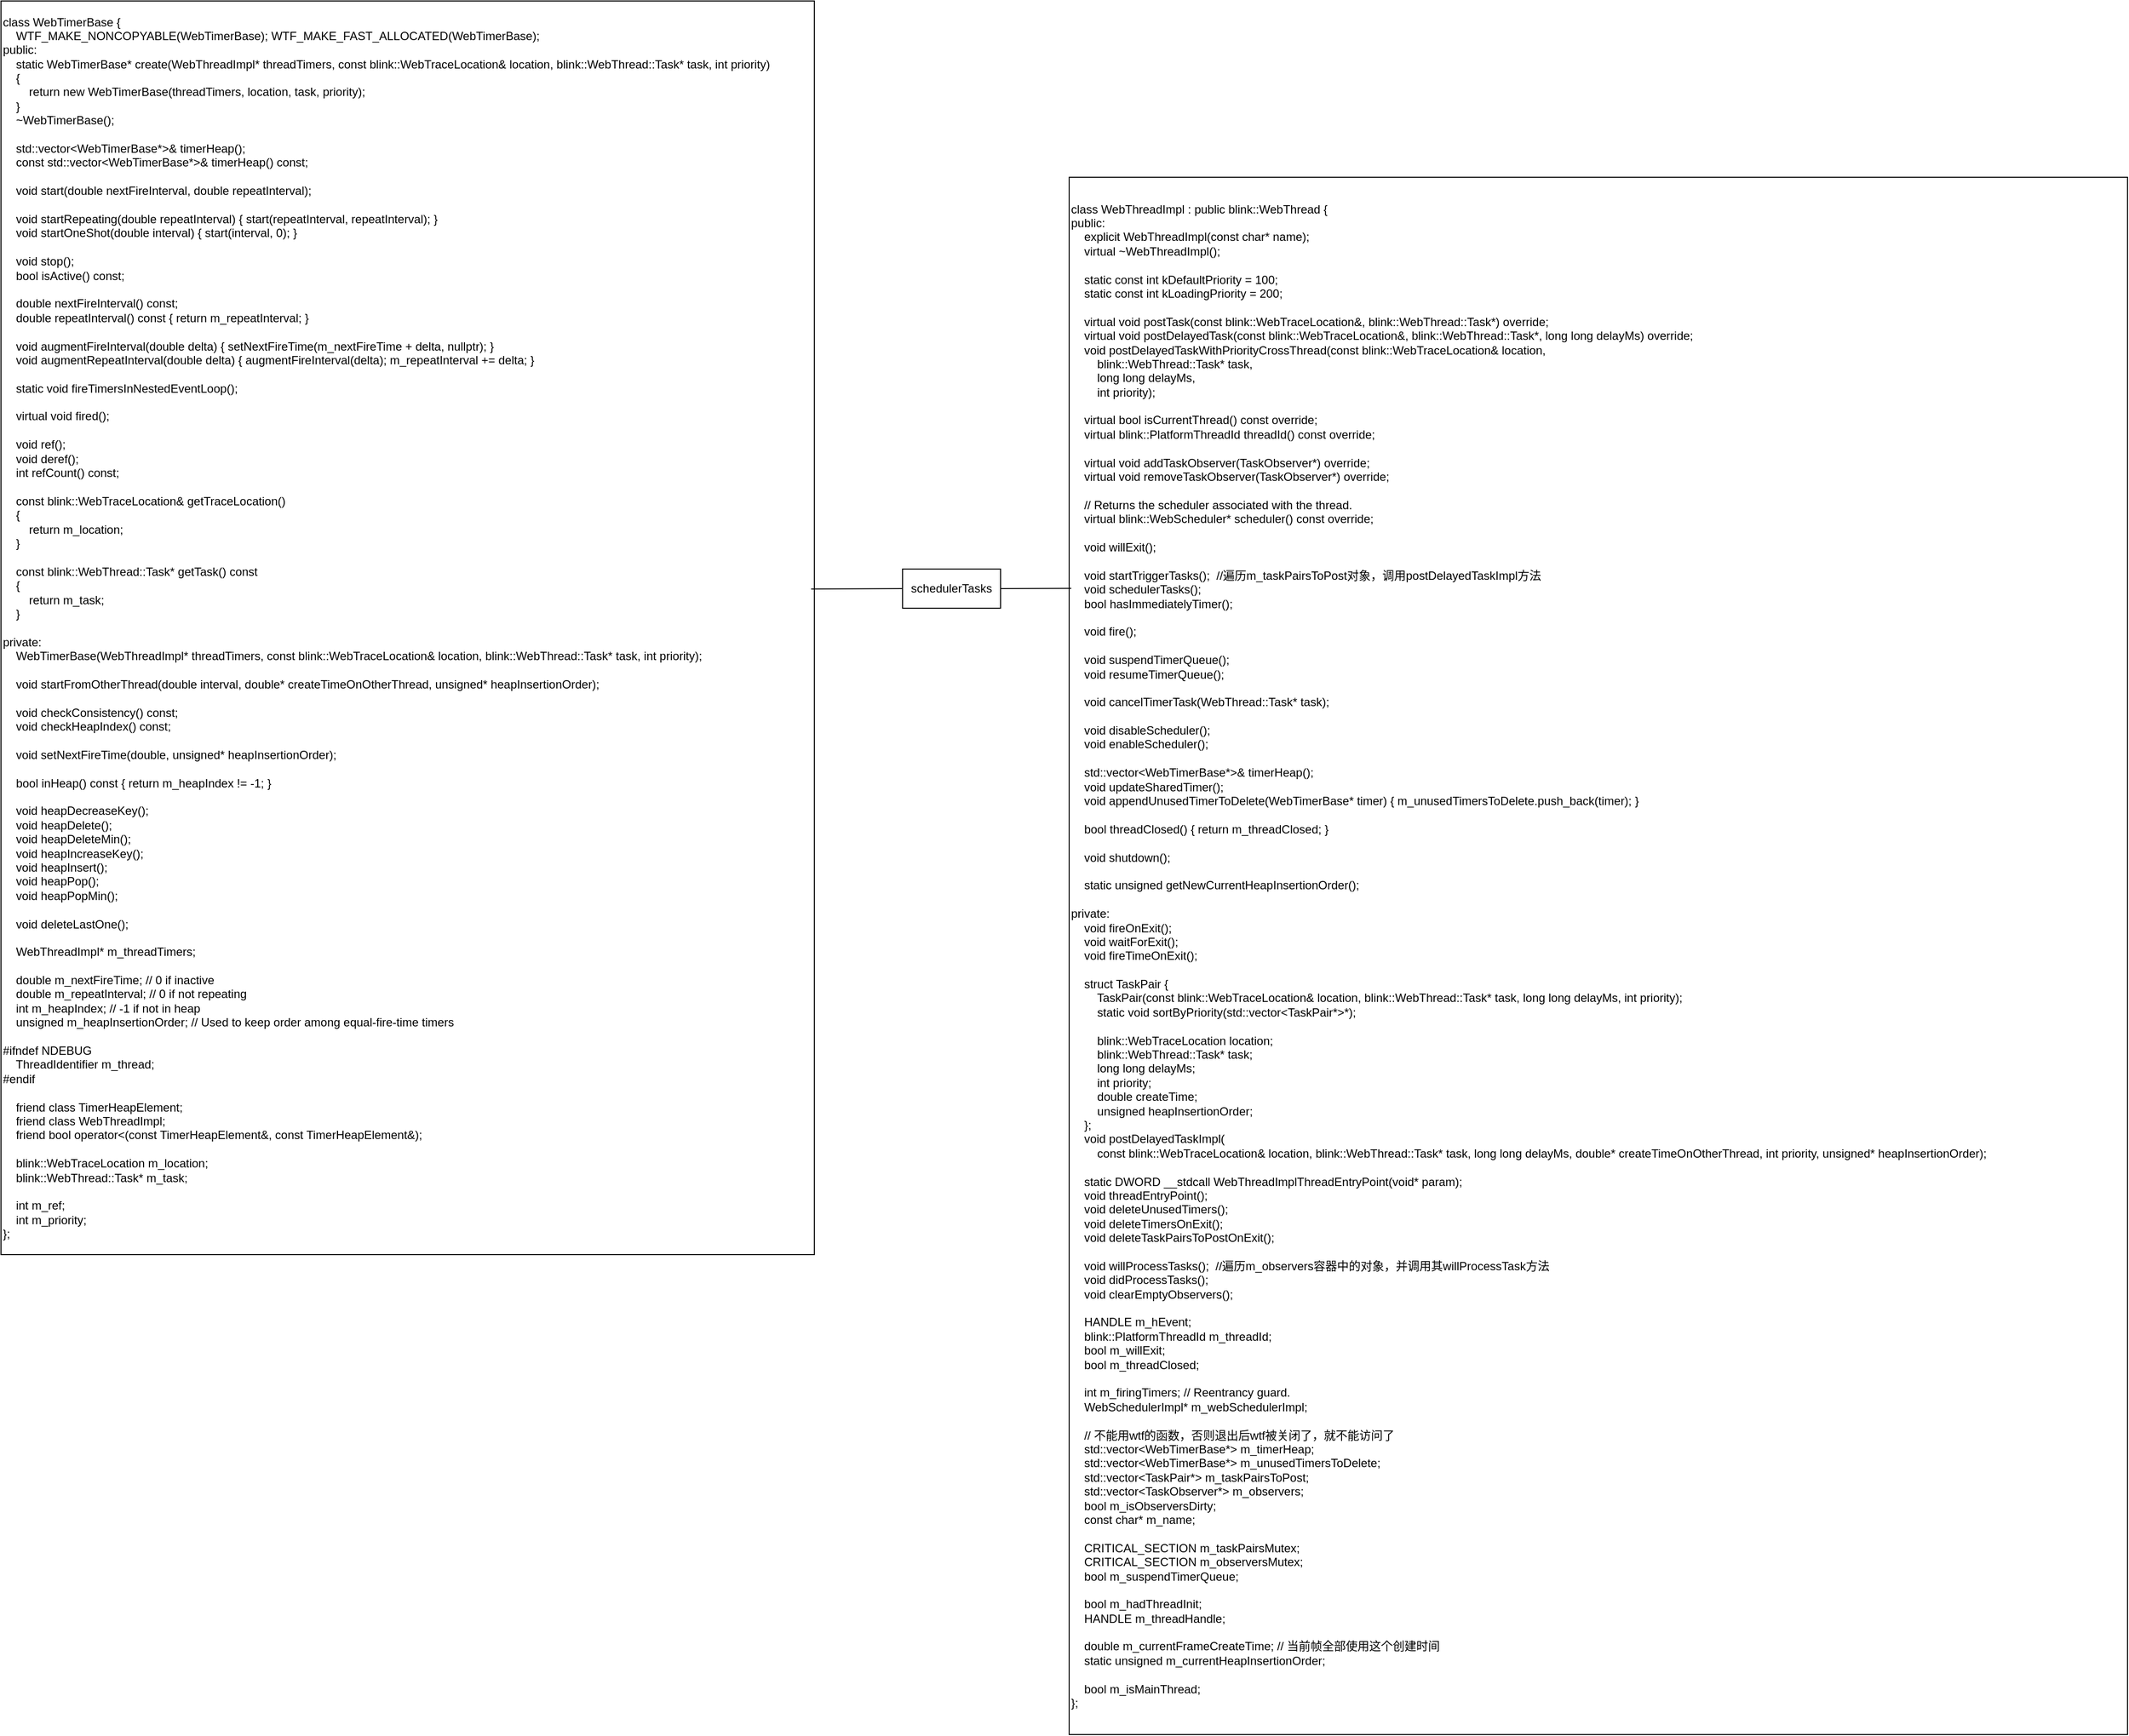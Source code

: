 <mxfile version="23.1.2" type="github">
  <diagram name="第 1 页" id="U_HhLAPaVu63GRcEfQPl">
    <mxGraphModel dx="2681" dy="3330" grid="1" gridSize="10" guides="1" tooltips="1" connect="1" arrows="1" fold="1" page="1" pageScale="1" pageWidth="827" pageHeight="1169" math="0" shadow="0">
      <root>
        <mxCell id="0" />
        <mxCell id="1" parent="0" />
        <mxCell id="591SITI4Ghsz0lOfu50e-1" value="&lt;div&gt;class WebThreadImpl : public blink::WebThread {&lt;/div&gt;&lt;div&gt;public:&lt;/div&gt;&lt;div&gt;&amp;nbsp; &amp;nbsp; explicit WebThreadImpl(const char* name);&lt;/div&gt;&lt;div&gt;&amp;nbsp; &amp;nbsp; virtual ~WebThreadImpl();&lt;/div&gt;&lt;div&gt;&amp;nbsp; &amp;nbsp;&amp;nbsp;&lt;/div&gt;&lt;div&gt;&amp;nbsp; &amp;nbsp; static const int kDefaultPriority = 100;&lt;/div&gt;&lt;div&gt;&amp;nbsp; &amp;nbsp; static const int kLoadingPriority = 200;&lt;/div&gt;&lt;div&gt;&lt;br&gt;&lt;/div&gt;&lt;div&gt;&amp;nbsp; &amp;nbsp; virtual void postTask(const blink::WebTraceLocation&amp;amp;, blink::WebThread::Task*) override;&lt;/div&gt;&lt;div&gt;&amp;nbsp; &amp;nbsp; virtual void postDelayedTask(const blink::WebTraceLocation&amp;amp;, blink::WebThread::Task*, long long delayMs) override;&lt;/div&gt;&lt;div&gt;&amp;nbsp; &amp;nbsp; void postDelayedTaskWithPriorityCrossThread(const blink::WebTraceLocation&amp;amp; location,&lt;/div&gt;&lt;div&gt;&amp;nbsp; &amp;nbsp; &amp;nbsp; &amp;nbsp; blink::WebThread::Task* task,&lt;/div&gt;&lt;div&gt;&amp;nbsp; &amp;nbsp; &amp;nbsp; &amp;nbsp; long long delayMs,&lt;/div&gt;&lt;div&gt;&amp;nbsp; &amp;nbsp; &amp;nbsp; &amp;nbsp; int priority);&lt;/div&gt;&lt;div&gt;&lt;br&gt;&lt;/div&gt;&lt;div&gt;&amp;nbsp; &amp;nbsp; virtual bool isCurrentThread() const override;&lt;/div&gt;&lt;div&gt;&amp;nbsp; &amp;nbsp; virtual blink::PlatformThreadId threadId() const override;&lt;/div&gt;&lt;div&gt;&lt;br&gt;&lt;/div&gt;&lt;div&gt;&amp;nbsp; &amp;nbsp; virtual void addTaskObserver(TaskObserver*) override;&lt;/div&gt;&lt;div&gt;&amp;nbsp; &amp;nbsp; virtual void removeTaskObserver(TaskObserver*) override;&lt;/div&gt;&lt;div&gt;&lt;br&gt;&lt;/div&gt;&lt;div&gt;&amp;nbsp; &amp;nbsp; // Returns the scheduler associated with the thread.&lt;/div&gt;&lt;div&gt;&amp;nbsp; &amp;nbsp; virtual blink::WebScheduler* scheduler() const override;&lt;/div&gt;&lt;div&gt;&lt;br&gt;&lt;/div&gt;&lt;div&gt;&amp;nbsp; &amp;nbsp; void willExit();&lt;/div&gt;&lt;div&gt;&lt;br&gt;&lt;/div&gt;&lt;div&gt;&amp;nbsp; &amp;nbsp; void startTriggerTasks();&amp;nbsp; //遍历m_taskPairsToPost对象，调用postDelayedTaskImpl方法&lt;/div&gt;&lt;div&gt;&amp;nbsp; &amp;nbsp; void schedulerTasks();&lt;/div&gt;&lt;div&gt;&amp;nbsp; &amp;nbsp; bool hasImmediatelyTimer();&lt;/div&gt;&lt;div&gt;&lt;br&gt;&lt;/div&gt;&lt;div&gt;&amp;nbsp; &amp;nbsp; void fire();&lt;/div&gt;&lt;div&gt;&amp;nbsp; &amp;nbsp;&amp;nbsp;&lt;/div&gt;&lt;div&gt;&amp;nbsp; &amp;nbsp; void suspendTimerQueue();&lt;/div&gt;&lt;div&gt;&amp;nbsp; &amp;nbsp; void resumeTimerQueue();&lt;/div&gt;&lt;div&gt;&lt;br&gt;&lt;/div&gt;&lt;div&gt;&amp;nbsp; &amp;nbsp; void cancelTimerTask(WebThread::Task* task);&lt;/div&gt;&lt;div&gt;&lt;br&gt;&lt;/div&gt;&lt;div&gt;&amp;nbsp; &amp;nbsp; void disableScheduler();&lt;/div&gt;&lt;div&gt;&amp;nbsp; &amp;nbsp; void enableScheduler();&lt;/div&gt;&lt;div&gt;&lt;br&gt;&lt;/div&gt;&lt;div&gt;&amp;nbsp; &amp;nbsp; std::vector&amp;lt;WebTimerBase*&amp;gt;&amp;amp; timerHeap();&lt;/div&gt;&lt;div&gt;&amp;nbsp; &amp;nbsp; void updateSharedTimer();&lt;/div&gt;&lt;div&gt;&amp;nbsp; &amp;nbsp; void appendUnusedTimerToDelete(WebTimerBase* timer) { m_unusedTimersToDelete.push_back(timer); }&lt;/div&gt;&lt;div&gt;&lt;br&gt;&lt;/div&gt;&lt;div&gt;&amp;nbsp; &amp;nbsp; bool threadClosed() { return m_threadClosed; }&lt;/div&gt;&lt;div&gt;&lt;br&gt;&lt;/div&gt;&lt;div&gt;&amp;nbsp; &amp;nbsp; void shutdown();&lt;/div&gt;&lt;div&gt;&lt;br&gt;&lt;/div&gt;&lt;div&gt;&amp;nbsp; &amp;nbsp; static unsigned getNewCurrentHeapInsertionOrder();&lt;/div&gt;&lt;div&gt;&lt;br&gt;&lt;/div&gt;&lt;div&gt;private:&lt;/div&gt;&lt;div&gt;&amp;nbsp; &amp;nbsp; void fireOnExit();&lt;/div&gt;&lt;div&gt;&amp;nbsp; &amp;nbsp; void waitForExit();&lt;/div&gt;&lt;div&gt;&amp;nbsp; &amp;nbsp; void fireTimeOnExit();&lt;/div&gt;&lt;div&gt;&lt;br&gt;&lt;/div&gt;&lt;div&gt;&amp;nbsp; &amp;nbsp; struct TaskPair {&lt;/div&gt;&lt;div&gt;&amp;nbsp; &amp;nbsp; &amp;nbsp; &amp;nbsp; TaskPair(const blink::WebTraceLocation&amp;amp; location, blink::WebThread::Task* task, long long delayMs, int priority);&lt;/div&gt;&lt;div&gt;&amp;nbsp; &amp;nbsp; &amp;nbsp; &amp;nbsp; static void sortByPriority(std::vector&amp;lt;TaskPair*&amp;gt;*);&lt;/div&gt;&lt;div&gt;&lt;br&gt;&lt;/div&gt;&lt;div&gt;&amp;nbsp; &amp;nbsp; &amp;nbsp; &amp;nbsp; blink::WebTraceLocation location;&lt;/div&gt;&lt;div&gt;&amp;nbsp; &amp;nbsp; &amp;nbsp; &amp;nbsp; blink::WebThread::Task* task;&lt;/div&gt;&lt;div&gt;&amp;nbsp; &amp;nbsp; &amp;nbsp; &amp;nbsp; long long delayMs;&lt;/div&gt;&lt;div&gt;&amp;nbsp; &amp;nbsp; &amp;nbsp; &amp;nbsp; int priority;&lt;/div&gt;&lt;div&gt;&amp;nbsp; &amp;nbsp; &amp;nbsp; &amp;nbsp; double createTime;&lt;/div&gt;&lt;div&gt;&amp;nbsp; &amp;nbsp; &amp;nbsp; &amp;nbsp; unsigned heapInsertionOrder;&lt;/div&gt;&lt;div&gt;&amp;nbsp; &amp;nbsp; };&lt;/div&gt;&lt;div&gt;&amp;nbsp; &amp;nbsp; void postDelayedTaskImpl(&lt;/div&gt;&lt;div&gt;&amp;nbsp; &amp;nbsp; &amp;nbsp; &amp;nbsp; const blink::WebTraceLocation&amp;amp; location, blink::WebThread::Task* task, long long delayMs, double* createTimeOnOtherThread, int priority, unsigned* heapInsertionOrder);&lt;/div&gt;&lt;div&gt;&amp;nbsp; &amp;nbsp;&amp;nbsp;&lt;/div&gt;&lt;div&gt;&amp;nbsp; &amp;nbsp; static DWORD __stdcall WebThreadImplThreadEntryPoint(void* param);&lt;/div&gt;&lt;div&gt;&amp;nbsp; &amp;nbsp; void threadEntryPoint();&lt;/div&gt;&lt;div&gt;&amp;nbsp; &amp;nbsp; void deleteUnusedTimers();&lt;/div&gt;&lt;div&gt;&amp;nbsp; &amp;nbsp; void deleteTimersOnExit();&lt;/div&gt;&lt;div&gt;&amp;nbsp; &amp;nbsp; void deleteTaskPairsToPostOnExit();&lt;/div&gt;&lt;div&gt;&lt;br&gt;&lt;/div&gt;&lt;div&gt;&amp;nbsp; &amp;nbsp; void willProcessTasks();&amp;nbsp; //遍历m_observers容器中的对象，并调用其willProcessTask方法&lt;/div&gt;&lt;div&gt;&amp;nbsp; &amp;nbsp; void didProcessTasks();&lt;/div&gt;&lt;div&gt;&amp;nbsp; &amp;nbsp; void clearEmptyObservers();&lt;/div&gt;&lt;div&gt;&lt;br&gt;&lt;/div&gt;&lt;div&gt;&amp;nbsp; &amp;nbsp; HANDLE m_hEvent;&lt;/div&gt;&lt;div&gt;&amp;nbsp; &amp;nbsp; blink::PlatformThreadId m_threadId;&lt;/div&gt;&lt;div&gt;&amp;nbsp; &amp;nbsp; bool m_willExit;&lt;/div&gt;&lt;div&gt;&amp;nbsp; &amp;nbsp; bool m_threadClosed;&lt;/div&gt;&lt;div&gt;&lt;br&gt;&lt;/div&gt;&lt;div&gt;&amp;nbsp; &amp;nbsp; int m_firingTimers; // Reentrancy guard.&lt;/div&gt;&lt;div&gt;&amp;nbsp; &amp;nbsp; WebSchedulerImpl* m_webSchedulerImpl;&lt;/div&gt;&lt;div&gt;&lt;br&gt;&lt;/div&gt;&lt;div&gt;&amp;nbsp; &amp;nbsp; // 不能用wtf的函数，否则退出后wtf被关闭了，就不能访问了&lt;/div&gt;&lt;div&gt;&amp;nbsp; &amp;nbsp; std::vector&amp;lt;WebTimerBase*&amp;gt; m_timerHeap;&lt;/div&gt;&lt;div&gt;&amp;nbsp; &amp;nbsp; std::vector&amp;lt;WebTimerBase*&amp;gt; m_unusedTimersToDelete;&lt;/div&gt;&lt;div&gt;&amp;nbsp; &amp;nbsp; std::vector&amp;lt;TaskPair*&amp;gt; m_taskPairsToPost;&lt;/div&gt;&lt;div&gt;&amp;nbsp; &amp;nbsp; std::vector&amp;lt;TaskObserver*&amp;gt; m_observers;&lt;/div&gt;&lt;div&gt;&amp;nbsp; &amp;nbsp; bool m_isObserversDirty;&lt;/div&gt;&lt;div&gt;&amp;nbsp; &amp;nbsp; const char* m_name;&lt;/div&gt;&lt;div&gt;&lt;br&gt;&lt;/div&gt;&lt;div&gt;&amp;nbsp; &amp;nbsp; CRITICAL_SECTION m_taskPairsMutex;&lt;/div&gt;&lt;div&gt;&amp;nbsp; &amp;nbsp; CRITICAL_SECTION m_observersMutex;&lt;/div&gt;&lt;div&gt;&amp;nbsp; &amp;nbsp; bool m_suspendTimerQueue;&lt;/div&gt;&lt;div&gt;&lt;br&gt;&lt;/div&gt;&lt;div&gt;&amp;nbsp; &amp;nbsp; bool m_hadThreadInit;&lt;/div&gt;&lt;div&gt;&amp;nbsp; &amp;nbsp; HANDLE m_threadHandle;&lt;/div&gt;&lt;div&gt;&lt;br&gt;&lt;/div&gt;&lt;div&gt;&amp;nbsp; &amp;nbsp; double m_currentFrameCreateTime; // 当前帧全部使用这个创建时间&lt;/div&gt;&lt;div&gt;&amp;nbsp; &amp;nbsp; static unsigned m_currentHeapInsertionOrder;&lt;/div&gt;&lt;div&gt;&lt;br&gt;&lt;/div&gt;&lt;div&gt;&amp;nbsp; &amp;nbsp; bool m_isMainThread;&lt;/div&gt;&lt;div&gt;};&lt;/div&gt;" style="rounded=0;whiteSpace=wrap;html=1;align=left;" vertex="1" parent="1">
          <mxGeometry x="290" y="-1340" width="1080" height="1590" as="geometry" />
        </mxCell>
        <mxCell id="591SITI4Ghsz0lOfu50e-2" value="schedulerTasks" style="rounded=0;whiteSpace=wrap;html=1;" vertex="1" parent="1">
          <mxGeometry x="120" y="-940" width="100" height="40" as="geometry" />
        </mxCell>
        <mxCell id="591SITI4Ghsz0lOfu50e-3" value="" style="endArrow=none;html=1;rounded=0;entryX=0.002;entryY=0.264;entryDx=0;entryDy=0;entryPerimeter=0;" edge="1" parent="1" target="591SITI4Ghsz0lOfu50e-1">
          <mxGeometry width="50" height="50" relative="1" as="geometry">
            <mxPoint x="220" y="-920" as="sourcePoint" />
            <mxPoint x="270" y="-970" as="targetPoint" />
          </mxGeometry>
        </mxCell>
        <mxCell id="591SITI4Ghsz0lOfu50e-4" value="&lt;div&gt;class WebTimerBase {&lt;/div&gt;&lt;div&gt;&amp;nbsp; &amp;nbsp; WTF_MAKE_NONCOPYABLE(WebTimerBase); WTF_MAKE_FAST_ALLOCATED(WebTimerBase);&lt;/div&gt;&lt;div&gt;public:&lt;/div&gt;&lt;div&gt;&amp;nbsp; &amp;nbsp; static WebTimerBase* create(WebThreadImpl* threadTimers, const blink::WebTraceLocation&amp;amp; location, blink::WebThread::Task* task, int priority)&lt;/div&gt;&lt;div&gt;&amp;nbsp; &amp;nbsp; {&lt;/div&gt;&lt;div&gt;&amp;nbsp; &amp;nbsp; &amp;nbsp; &amp;nbsp; return new WebTimerBase(threadTimers, location, task, priority);&lt;/div&gt;&lt;div&gt;&amp;nbsp; &amp;nbsp; }&lt;/div&gt;&lt;div&gt;&amp;nbsp; &amp;nbsp; ~WebTimerBase();&lt;/div&gt;&lt;div&gt;&lt;br&gt;&lt;/div&gt;&lt;div&gt;&amp;nbsp; &amp;nbsp; std::vector&amp;lt;WebTimerBase*&amp;gt;&amp;amp; timerHeap();&lt;/div&gt;&lt;div&gt;&amp;nbsp; &amp;nbsp; const std::vector&amp;lt;WebTimerBase*&amp;gt;&amp;amp; timerHeap() const;&lt;/div&gt;&lt;div&gt;&lt;br&gt;&lt;/div&gt;&lt;div&gt;&amp;nbsp; &amp;nbsp; void start(double nextFireInterval, double repeatInterval);&lt;/div&gt;&lt;div&gt;&lt;br&gt;&lt;/div&gt;&lt;div&gt;&amp;nbsp; &amp;nbsp; void startRepeating(double repeatInterval) { start(repeatInterval, repeatInterval); }&lt;/div&gt;&lt;div&gt;&amp;nbsp; &amp;nbsp; void startOneShot(double interval) { start(interval, 0); }&lt;/div&gt;&lt;div&gt;&lt;br&gt;&lt;/div&gt;&lt;div&gt;&amp;nbsp; &amp;nbsp; void stop();&lt;/div&gt;&lt;div&gt;&amp;nbsp; &amp;nbsp; bool isActive() const;&lt;/div&gt;&lt;div&gt;&lt;br&gt;&lt;/div&gt;&lt;div&gt;&amp;nbsp; &amp;nbsp; double nextFireInterval() const;&lt;/div&gt;&lt;div&gt;&amp;nbsp; &amp;nbsp; double repeatInterval() const { return m_repeatInterval; }&lt;/div&gt;&lt;div&gt;&lt;br&gt;&lt;/div&gt;&lt;div&gt;&amp;nbsp; &amp;nbsp; void augmentFireInterval(double delta) { setNextFireTime(m_nextFireTime + delta, nullptr); }&lt;/div&gt;&lt;div&gt;&amp;nbsp; &amp;nbsp; void augmentRepeatInterval(double delta) { augmentFireInterval(delta); m_repeatInterval += delta; }&lt;/div&gt;&lt;div&gt;&lt;br&gt;&lt;/div&gt;&lt;div&gt;&amp;nbsp; &amp;nbsp; static void fireTimersInNestedEventLoop();&lt;/div&gt;&lt;div&gt;&lt;br&gt;&lt;/div&gt;&lt;div&gt;&amp;nbsp; &amp;nbsp; virtual void fired();&lt;/div&gt;&lt;div&gt;&lt;br&gt;&lt;/div&gt;&lt;div&gt;&amp;nbsp; &amp;nbsp; void ref();&lt;/div&gt;&lt;div&gt;&amp;nbsp; &amp;nbsp; void deref();&lt;/div&gt;&lt;div&gt;&amp;nbsp; &amp;nbsp; int refCount() const;&lt;/div&gt;&lt;div&gt;&lt;br&gt;&lt;/div&gt;&lt;div&gt;&amp;nbsp; &amp;nbsp; const blink::WebTraceLocation&amp;amp; getTraceLocation()&lt;/div&gt;&lt;div&gt;&amp;nbsp; &amp;nbsp; {&lt;/div&gt;&lt;div&gt;&amp;nbsp; &amp;nbsp; &amp;nbsp; &amp;nbsp; return m_location;&lt;/div&gt;&lt;div&gt;&amp;nbsp; &amp;nbsp; }&lt;/div&gt;&lt;div&gt;&lt;br&gt;&lt;/div&gt;&lt;div&gt;&amp;nbsp; &amp;nbsp; const blink::WebThread::Task* getTask() const&lt;/div&gt;&lt;div&gt;&amp;nbsp; &amp;nbsp; {&lt;/div&gt;&lt;div&gt;&amp;nbsp; &amp;nbsp; &amp;nbsp; &amp;nbsp; return m_task;&lt;/div&gt;&lt;div&gt;&amp;nbsp; &amp;nbsp; }&lt;/div&gt;&lt;div&gt;&lt;br&gt;&lt;/div&gt;&lt;div&gt;private:&lt;/div&gt;&lt;div&gt;&amp;nbsp; &amp;nbsp; WebTimerBase(WebThreadImpl* threadTimers, const blink::WebTraceLocation&amp;amp; location, blink::WebThread::Task* task, int priority);&lt;/div&gt;&lt;div&gt;&lt;br&gt;&lt;/div&gt;&lt;div&gt;&amp;nbsp; &amp;nbsp; void startFromOtherThread(double interval, double* createTimeOnOtherThread, unsigned* heapInsertionOrder);&lt;/div&gt;&lt;div&gt;&lt;br&gt;&lt;/div&gt;&lt;div&gt;&amp;nbsp; &amp;nbsp; void checkConsistency() const;&lt;/div&gt;&lt;div&gt;&amp;nbsp; &amp;nbsp; void checkHeapIndex() const;&lt;/div&gt;&lt;div&gt;&lt;br&gt;&lt;/div&gt;&lt;div&gt;&amp;nbsp; &amp;nbsp; void setNextFireTime(double, unsigned* heapInsertionOrder);&lt;/div&gt;&lt;div&gt;&lt;br&gt;&lt;/div&gt;&lt;div&gt;&amp;nbsp; &amp;nbsp; bool inHeap() const { return m_heapIndex != -1; }&lt;/div&gt;&lt;div&gt;&lt;br&gt;&lt;/div&gt;&lt;div&gt;&amp;nbsp; &amp;nbsp; void heapDecreaseKey();&lt;/div&gt;&lt;div&gt;&amp;nbsp; &amp;nbsp; void heapDelete();&lt;/div&gt;&lt;div&gt;&amp;nbsp; &amp;nbsp; void heapDeleteMin();&lt;/div&gt;&lt;div&gt;&amp;nbsp; &amp;nbsp; void heapIncreaseKey();&lt;/div&gt;&lt;div&gt;&amp;nbsp; &amp;nbsp; void heapInsert();&lt;/div&gt;&lt;div&gt;&amp;nbsp; &amp;nbsp; void heapPop();&lt;/div&gt;&lt;div&gt;&amp;nbsp; &amp;nbsp; void heapPopMin();&lt;/div&gt;&lt;div&gt;&lt;br&gt;&lt;/div&gt;&lt;div&gt;&amp;nbsp; &amp;nbsp; void deleteLastOne();&lt;/div&gt;&lt;div&gt;&lt;br&gt;&lt;/div&gt;&lt;div&gt;&amp;nbsp; &amp;nbsp; WebThreadImpl* m_threadTimers;&lt;/div&gt;&lt;div&gt;&lt;br&gt;&lt;/div&gt;&lt;div&gt;&amp;nbsp; &amp;nbsp; double m_nextFireTime; // 0 if inactive&lt;/div&gt;&lt;div&gt;&amp;nbsp; &amp;nbsp; double m_repeatInterval; // 0 if not repeating&lt;/div&gt;&lt;div&gt;&amp;nbsp; &amp;nbsp; int m_heapIndex; // -1 if not in heap&lt;/div&gt;&lt;div&gt;&amp;nbsp; &amp;nbsp; unsigned m_heapInsertionOrder; // Used to keep order among equal-fire-time timers&lt;/div&gt;&lt;div&gt;&lt;br&gt;&lt;/div&gt;&lt;div&gt;#ifndef NDEBUG&lt;/div&gt;&lt;div&gt;&amp;nbsp; &amp;nbsp; ThreadIdentifier m_thread;&lt;/div&gt;&lt;div&gt;#endif&lt;/div&gt;&lt;div&gt;&lt;br&gt;&lt;/div&gt;&lt;div&gt;&amp;nbsp; &amp;nbsp; friend class TimerHeapElement;&lt;/div&gt;&lt;div&gt;&amp;nbsp; &amp;nbsp; friend class WebThreadImpl;&lt;/div&gt;&lt;div&gt;&amp;nbsp; &amp;nbsp; friend bool operator&amp;lt;(const TimerHeapElement&amp;amp;, const TimerHeapElement&amp;amp;);&lt;/div&gt;&lt;div&gt;&lt;br&gt;&lt;/div&gt;&lt;div&gt;&amp;nbsp; &amp;nbsp; blink::WebTraceLocation m_location;&lt;/div&gt;&lt;div&gt;&amp;nbsp; &amp;nbsp; blink::WebThread::Task* m_task;&lt;/div&gt;&lt;div&gt;&lt;br&gt;&lt;/div&gt;&lt;div&gt;&amp;nbsp; &amp;nbsp; int m_ref;&lt;/div&gt;&lt;div&gt;&amp;nbsp; &amp;nbsp; int m_priority;&lt;/div&gt;&lt;div&gt;};&lt;/div&gt;" style="rounded=0;whiteSpace=wrap;html=1;align=left;" vertex="1" parent="1">
          <mxGeometry x="-800" y="-1520" width="830" height="1280" as="geometry" />
        </mxCell>
        <mxCell id="591SITI4Ghsz0lOfu50e-5" value="" style="endArrow=none;html=1;rounded=0;exitX=0.996;exitY=0.469;exitDx=0;exitDy=0;exitPerimeter=0;" edge="1" parent="1" source="591SITI4Ghsz0lOfu50e-4">
          <mxGeometry width="50" height="50" relative="1" as="geometry">
            <mxPoint x="70" y="-870" as="sourcePoint" />
            <mxPoint x="120" y="-920" as="targetPoint" />
          </mxGeometry>
        </mxCell>
      </root>
    </mxGraphModel>
  </diagram>
</mxfile>

